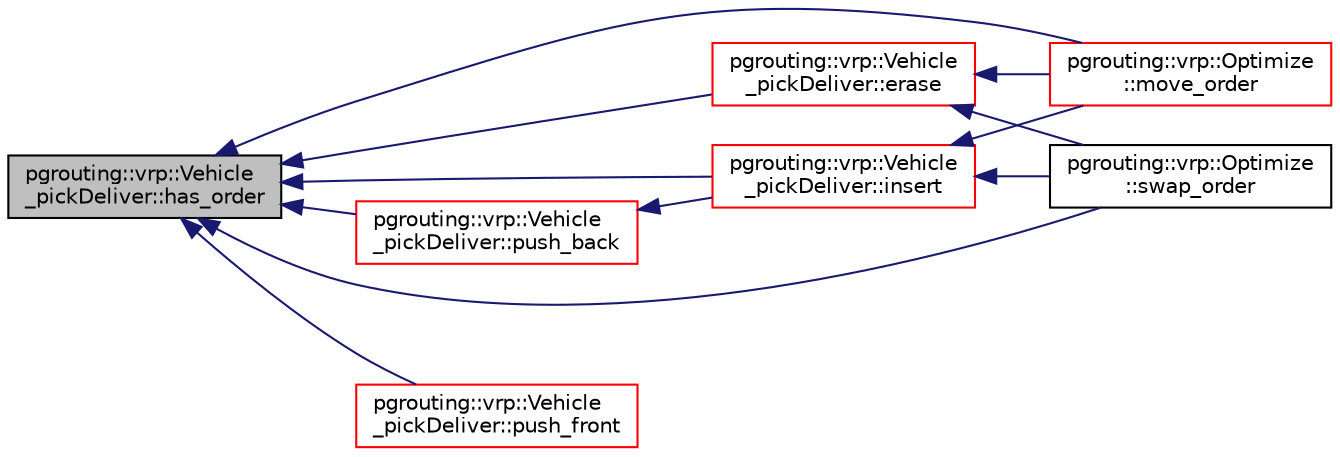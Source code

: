 digraph "pgrouting::vrp::Vehicle_pickDeliver::has_order"
{
  edge [fontname="Helvetica",fontsize="10",labelfontname="Helvetica",labelfontsize="10"];
  node [fontname="Helvetica",fontsize="10",shape=record];
  rankdir="LR";
  Node243 [label="pgrouting::vrp::Vehicle\l_pickDeliver::has_order",height=0.2,width=0.4,color="black", fillcolor="grey75", style="filled", fontcolor="black"];
  Node243 -> Node244 [dir="back",color="midnightblue",fontsize="10",style="solid",fontname="Helvetica"];
  Node244 [label="pgrouting::vrp::Vehicle\l_pickDeliver::erase",height=0.2,width=0.4,color="red", fillcolor="white", style="filled",URL="$classpgrouting_1_1vrp_1_1Vehicle__pickDeliver.html#a3824b3c3af974687c0bdcc9aab615350"];
  Node244 -> Node246 [dir="back",color="midnightblue",fontsize="10",style="solid",fontname="Helvetica"];
  Node246 [label="pgrouting::vrp::Optimize\l::move_order",height=0.2,width=0.4,color="red", fillcolor="white", style="filled",URL="$classpgrouting_1_1vrp_1_1Optimize.html#a4f8e527bcd5a3ffc23dff8c3951dc337"];
  Node244 -> Node253 [dir="back",color="midnightblue",fontsize="10",style="solid",fontname="Helvetica"];
  Node253 [label="pgrouting::vrp::Optimize\l::swap_order",height=0.2,width=0.4,color="black", fillcolor="white", style="filled",URL="$classpgrouting_1_1vrp_1_1Optimize.html#a3d0a917f2993449c45ce0febbff2e13f"];
  Node243 -> Node254 [dir="back",color="midnightblue",fontsize="10",style="solid",fontname="Helvetica"];
  Node254 [label="pgrouting::vrp::Vehicle\l_pickDeliver::insert",height=0.2,width=0.4,color="red", fillcolor="white", style="filled",URL="$classpgrouting_1_1vrp_1_1Vehicle__pickDeliver.html#acd6d3d720b3002cbb930a44099fa0688",tooltip="Inserts an order. "];
  Node254 -> Node253 [dir="back",color="midnightblue",fontsize="10",style="solid",fontname="Helvetica"];
  Node254 -> Node246 [dir="back",color="midnightblue",fontsize="10",style="solid",fontname="Helvetica"];
  Node243 -> Node246 [dir="back",color="midnightblue",fontsize="10",style="solid",fontname="Helvetica"];
  Node243 -> Node257 [dir="back",color="midnightblue",fontsize="10",style="solid",fontname="Helvetica"];
  Node257 [label="pgrouting::vrp::Vehicle\l_pickDeliver::push_back",height=0.2,width=0.4,color="red", fillcolor="white", style="filled",URL="$classpgrouting_1_1vrp_1_1Vehicle__pickDeliver.html#aa894fd15242682756ea30cc1bbd6aa42",tooltip="puts an order at the end of the truck "];
  Node257 -> Node254 [dir="back",color="midnightblue",fontsize="10",style="solid",fontname="Helvetica"];
  Node243 -> Node258 [dir="back",color="midnightblue",fontsize="10",style="solid",fontname="Helvetica"];
  Node258 [label="pgrouting::vrp::Vehicle\l_pickDeliver::push_front",height=0.2,width=0.4,color="red", fillcolor="white", style="filled",URL="$classpgrouting_1_1vrp_1_1Vehicle__pickDeliver.html#a34330126d1614d29dff7fc48a6a43f69",tooltip="Puts an order at the end front of the truck. "];
  Node243 -> Node253 [dir="back",color="midnightblue",fontsize="10",style="solid",fontname="Helvetica"];
}
